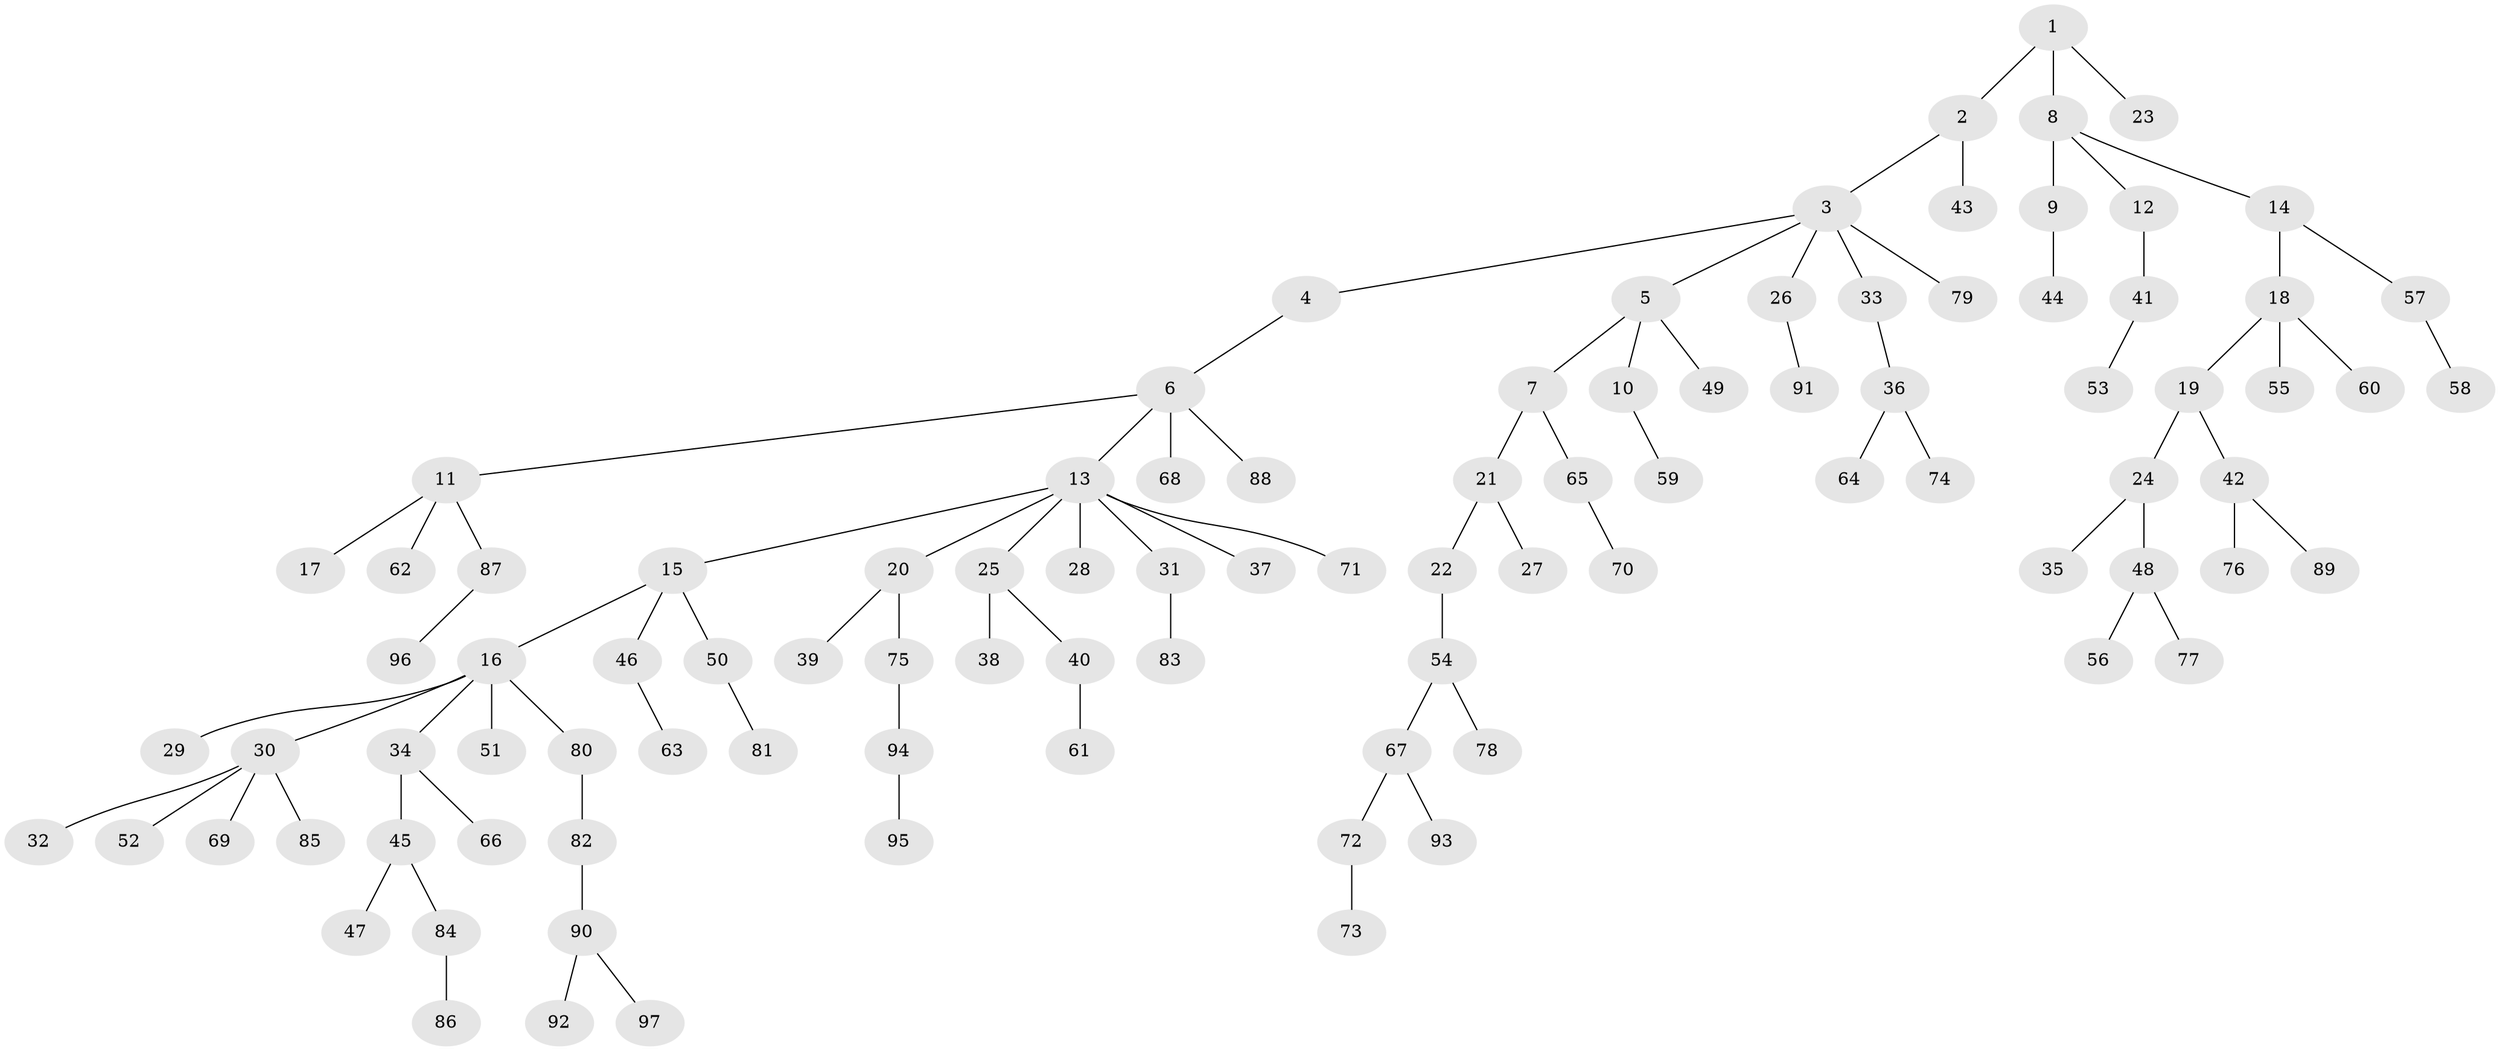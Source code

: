 // coarse degree distribution, {2: 0.2222222222222222, 6: 0.015873015873015872, 3: 0.06349206349206349, 7: 0.015873015873015872, 4: 0.047619047619047616, 1: 0.5873015873015873, 9: 0.015873015873015872, 5: 0.015873015873015872, 8: 0.015873015873015872}
// Generated by graph-tools (version 1.1) at 2025/52/02/27/25 19:52:12]
// undirected, 97 vertices, 96 edges
graph export_dot {
graph [start="1"]
  node [color=gray90,style=filled];
  1;
  2;
  3;
  4;
  5;
  6;
  7;
  8;
  9;
  10;
  11;
  12;
  13;
  14;
  15;
  16;
  17;
  18;
  19;
  20;
  21;
  22;
  23;
  24;
  25;
  26;
  27;
  28;
  29;
  30;
  31;
  32;
  33;
  34;
  35;
  36;
  37;
  38;
  39;
  40;
  41;
  42;
  43;
  44;
  45;
  46;
  47;
  48;
  49;
  50;
  51;
  52;
  53;
  54;
  55;
  56;
  57;
  58;
  59;
  60;
  61;
  62;
  63;
  64;
  65;
  66;
  67;
  68;
  69;
  70;
  71;
  72;
  73;
  74;
  75;
  76;
  77;
  78;
  79;
  80;
  81;
  82;
  83;
  84;
  85;
  86;
  87;
  88;
  89;
  90;
  91;
  92;
  93;
  94;
  95;
  96;
  97;
  1 -- 2;
  1 -- 8;
  1 -- 23;
  2 -- 3;
  2 -- 43;
  3 -- 4;
  3 -- 5;
  3 -- 26;
  3 -- 33;
  3 -- 79;
  4 -- 6;
  5 -- 7;
  5 -- 10;
  5 -- 49;
  6 -- 11;
  6 -- 13;
  6 -- 68;
  6 -- 88;
  7 -- 21;
  7 -- 65;
  8 -- 9;
  8 -- 12;
  8 -- 14;
  9 -- 44;
  10 -- 59;
  11 -- 17;
  11 -- 62;
  11 -- 87;
  12 -- 41;
  13 -- 15;
  13 -- 20;
  13 -- 25;
  13 -- 28;
  13 -- 31;
  13 -- 37;
  13 -- 71;
  14 -- 18;
  14 -- 57;
  15 -- 16;
  15 -- 46;
  15 -- 50;
  16 -- 29;
  16 -- 30;
  16 -- 34;
  16 -- 51;
  16 -- 80;
  18 -- 19;
  18 -- 55;
  18 -- 60;
  19 -- 24;
  19 -- 42;
  20 -- 39;
  20 -- 75;
  21 -- 22;
  21 -- 27;
  22 -- 54;
  24 -- 35;
  24 -- 48;
  25 -- 38;
  25 -- 40;
  26 -- 91;
  30 -- 32;
  30 -- 52;
  30 -- 69;
  30 -- 85;
  31 -- 83;
  33 -- 36;
  34 -- 45;
  34 -- 66;
  36 -- 64;
  36 -- 74;
  40 -- 61;
  41 -- 53;
  42 -- 76;
  42 -- 89;
  45 -- 47;
  45 -- 84;
  46 -- 63;
  48 -- 56;
  48 -- 77;
  50 -- 81;
  54 -- 67;
  54 -- 78;
  57 -- 58;
  65 -- 70;
  67 -- 72;
  67 -- 93;
  72 -- 73;
  75 -- 94;
  80 -- 82;
  82 -- 90;
  84 -- 86;
  87 -- 96;
  90 -- 92;
  90 -- 97;
  94 -- 95;
}
